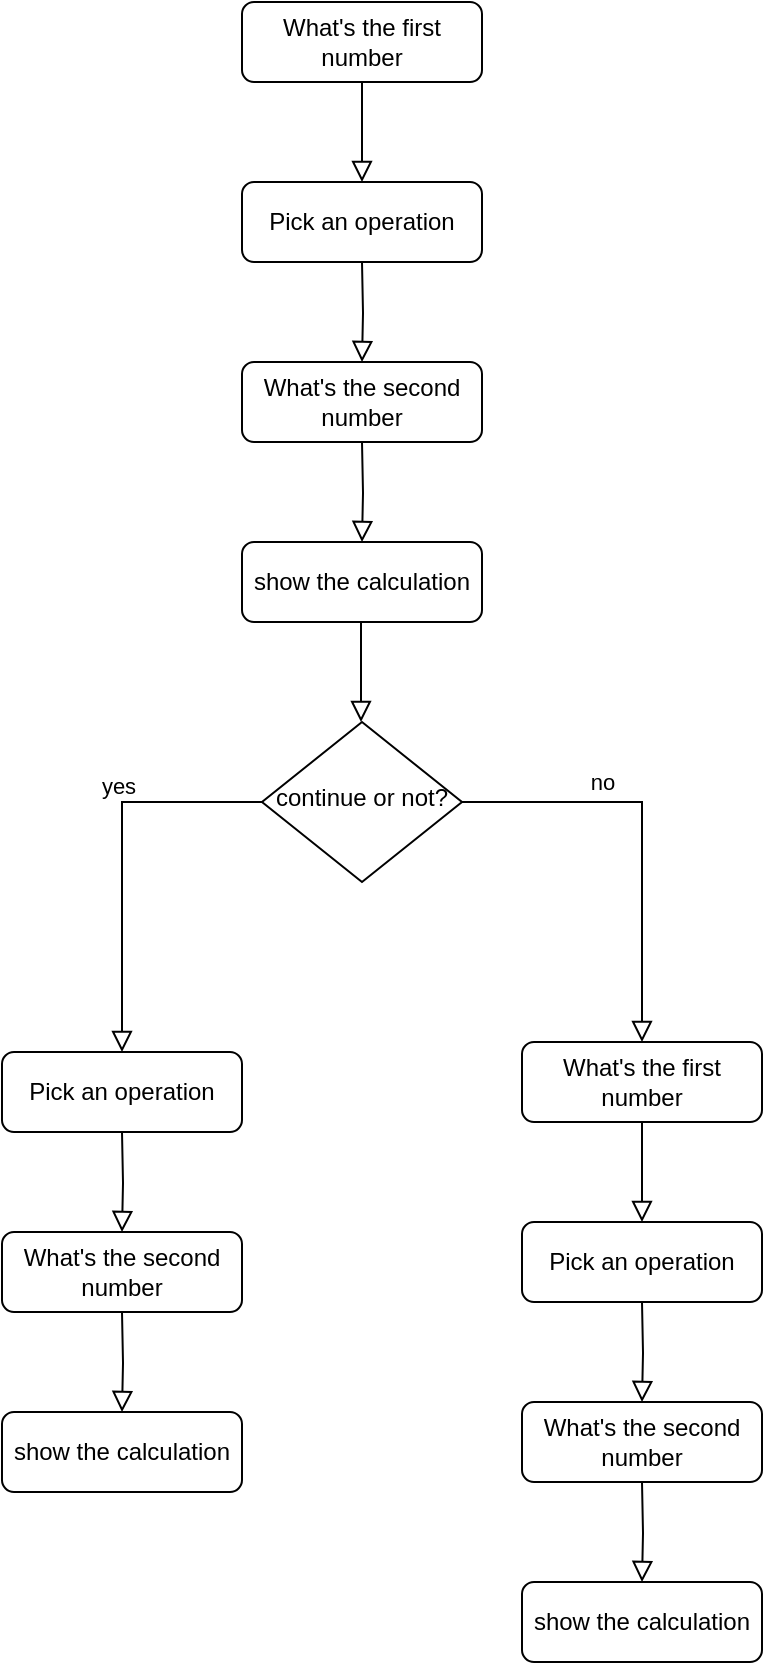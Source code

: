 <mxfile version="24.7.7">
  <diagram id="C5RBs43oDa-KdzZeNtuy" name="Page-1">
    <mxGraphModel dx="717" dy="507" grid="1" gridSize="10" guides="1" tooltips="1" connect="1" arrows="1" fold="1" page="1" pageScale="1" pageWidth="827" pageHeight="1169" math="0" shadow="0">
      <root>
        <mxCell id="WIyWlLk6GJQsqaUBKTNV-0" />
        <mxCell id="WIyWlLk6GJQsqaUBKTNV-1" parent="WIyWlLk6GJQsqaUBKTNV-0" />
        <mxCell id="WIyWlLk6GJQsqaUBKTNV-3" value="What&#39;s the first number" style="rounded=1;whiteSpace=wrap;html=1;fontSize=12;glass=0;strokeWidth=1;shadow=0;" parent="WIyWlLk6GJQsqaUBKTNV-1" vertex="1">
          <mxGeometry x="360" y="65" width="120" height="40" as="geometry" />
        </mxCell>
        <mxCell id="Ws_vSAeLD9kXYyxgBFU9-2" value="" style="rounded=0;html=1;jettySize=auto;orthogonalLoop=1;fontSize=11;endArrow=block;endFill=0;endSize=8;strokeWidth=1;shadow=0;labelBackgroundColor=none;edgeStyle=orthogonalEdgeStyle;exitX=0.5;exitY=1;exitDx=0;exitDy=0;" edge="1" parent="WIyWlLk6GJQsqaUBKTNV-1" source="WIyWlLk6GJQsqaUBKTNV-3" target="Ws_vSAeLD9kXYyxgBFU9-1">
          <mxGeometry x="0.333" y="20" relative="1" as="geometry">
            <mxPoint as="offset" />
            <mxPoint x="420" y="105" as="sourcePoint" />
            <mxPoint x="420" y="175" as="targetPoint" />
          </mxGeometry>
        </mxCell>
        <mxCell id="Ws_vSAeLD9kXYyxgBFU9-1" value="Pick an operation" style="rounded=1;whiteSpace=wrap;html=1;fontSize=12;glass=0;strokeWidth=1;shadow=0;" vertex="1" parent="WIyWlLk6GJQsqaUBKTNV-1">
          <mxGeometry x="360" y="155" width="120" height="40" as="geometry" />
        </mxCell>
        <mxCell id="Ws_vSAeLD9kXYyxgBFU9-4" value="" style="rounded=0;html=1;jettySize=auto;orthogonalLoop=1;fontSize=11;endArrow=block;endFill=0;endSize=8;strokeWidth=1;shadow=0;labelBackgroundColor=none;edgeStyle=orthogonalEdgeStyle;exitX=0.5;exitY=1;exitDx=0;exitDy=0;" edge="1" parent="WIyWlLk6GJQsqaUBKTNV-1" target="Ws_vSAeLD9kXYyxgBFU9-5">
          <mxGeometry x="0.333" y="20" relative="1" as="geometry">
            <mxPoint as="offset" />
            <mxPoint x="420" y="195" as="sourcePoint" />
            <mxPoint x="420" y="265" as="targetPoint" />
          </mxGeometry>
        </mxCell>
        <mxCell id="Ws_vSAeLD9kXYyxgBFU9-5" value="What&#39;s the second number" style="rounded=1;whiteSpace=wrap;html=1;fontSize=12;glass=0;strokeWidth=1;shadow=0;" vertex="1" parent="WIyWlLk6GJQsqaUBKTNV-1">
          <mxGeometry x="360" y="245" width="120" height="40" as="geometry" />
        </mxCell>
        <mxCell id="Ws_vSAeLD9kXYyxgBFU9-6" value="" style="rounded=0;html=1;jettySize=auto;orthogonalLoop=1;fontSize=11;endArrow=block;endFill=0;endSize=8;strokeWidth=1;shadow=0;labelBackgroundColor=none;edgeStyle=orthogonalEdgeStyle;exitX=0.5;exitY=1;exitDx=0;exitDy=0;" edge="1" parent="WIyWlLk6GJQsqaUBKTNV-1" target="Ws_vSAeLD9kXYyxgBFU9-7">
          <mxGeometry x="0.333" y="20" relative="1" as="geometry">
            <mxPoint as="offset" />
            <mxPoint x="420" y="285" as="sourcePoint" />
            <mxPoint x="420" y="355" as="targetPoint" />
          </mxGeometry>
        </mxCell>
        <mxCell id="Ws_vSAeLD9kXYyxgBFU9-7" value="show the calculation" style="rounded=1;whiteSpace=wrap;html=1;fontSize=12;glass=0;strokeWidth=1;shadow=0;" vertex="1" parent="WIyWlLk6GJQsqaUBKTNV-1">
          <mxGeometry x="360" y="335" width="120" height="40" as="geometry" />
        </mxCell>
        <mxCell id="Ws_vSAeLD9kXYyxgBFU9-8" value="continue or not?" style="rhombus;whiteSpace=wrap;html=1;shadow=0;fontFamily=Helvetica;fontSize=12;align=center;strokeWidth=1;spacing=6;spacingTop=-4;" vertex="1" parent="WIyWlLk6GJQsqaUBKTNV-1">
          <mxGeometry x="370" y="425" width="100" height="80" as="geometry" />
        </mxCell>
        <mxCell id="Ws_vSAeLD9kXYyxgBFU9-10" value="" style="rounded=0;html=1;jettySize=auto;orthogonalLoop=1;fontSize=11;endArrow=block;endFill=0;endSize=8;strokeWidth=1;shadow=0;labelBackgroundColor=none;edgeStyle=orthogonalEdgeStyle;exitX=0.5;exitY=1;exitDx=0;exitDy=0;" edge="1" parent="WIyWlLk6GJQsqaUBKTNV-1">
          <mxGeometry x="0.333" y="20" relative="1" as="geometry">
            <mxPoint as="offset" />
            <mxPoint x="419.5" y="375" as="sourcePoint" />
            <mxPoint x="419.5" y="425" as="targetPoint" />
          </mxGeometry>
        </mxCell>
        <mxCell id="Ws_vSAeLD9kXYyxgBFU9-11" value="" style="rounded=0;html=1;jettySize=auto;orthogonalLoop=1;fontSize=11;endArrow=block;endFill=0;endSize=8;strokeWidth=1;shadow=0;labelBackgroundColor=none;edgeStyle=orthogonalEdgeStyle;exitX=0.5;exitY=1;exitDx=0;exitDy=0;" edge="1" parent="WIyWlLk6GJQsqaUBKTNV-1">
          <mxGeometry x="0.333" y="20" relative="1" as="geometry">
            <mxPoint as="offset" />
            <mxPoint x="470" y="465" as="sourcePoint" />
            <mxPoint x="560" y="585" as="targetPoint" />
            <Array as="points">
              <mxPoint x="560" y="465" />
              <mxPoint x="560" y="515" />
            </Array>
          </mxGeometry>
        </mxCell>
        <mxCell id="Ws_vSAeLD9kXYyxgBFU9-12" value="no" style="edgeLabel;html=1;align=center;verticalAlign=middle;resizable=0;points=[];" vertex="1" connectable="0" parent="Ws_vSAeLD9kXYyxgBFU9-11">
          <mxGeometry x="-0.295" y="1" relative="1" as="geometry">
            <mxPoint x="-4" y="-9" as="offset" />
          </mxGeometry>
        </mxCell>
        <mxCell id="Ws_vSAeLD9kXYyxgBFU9-13" value="" style="rounded=0;html=1;jettySize=auto;orthogonalLoop=1;fontSize=11;endArrow=block;endFill=0;endSize=8;strokeWidth=1;shadow=0;labelBackgroundColor=none;edgeStyle=orthogonalEdgeStyle;exitX=0;exitY=0.5;exitDx=0;exitDy=0;" edge="1" parent="WIyWlLk6GJQsqaUBKTNV-1" source="Ws_vSAeLD9kXYyxgBFU9-8">
          <mxGeometry x="0.333" y="20" relative="1" as="geometry">
            <mxPoint as="offset" />
            <mxPoint x="210" y="505" as="sourcePoint" />
            <mxPoint x="300" y="590" as="targetPoint" />
            <Array as="points">
              <mxPoint x="300" y="465" />
            </Array>
          </mxGeometry>
        </mxCell>
        <mxCell id="Ws_vSAeLD9kXYyxgBFU9-14" value="yes" style="edgeLabel;html=1;align=center;verticalAlign=middle;resizable=0;points=[];" vertex="1" connectable="0" parent="Ws_vSAeLD9kXYyxgBFU9-13">
          <mxGeometry x="-0.295" y="1" relative="1" as="geometry">
            <mxPoint x="-4" y="-9" as="offset" />
          </mxGeometry>
        </mxCell>
        <mxCell id="Ws_vSAeLD9kXYyxgBFU9-16" value="What&#39;s the first number" style="rounded=1;whiteSpace=wrap;html=1;fontSize=12;glass=0;strokeWidth=1;shadow=0;" vertex="1" parent="WIyWlLk6GJQsqaUBKTNV-1">
          <mxGeometry x="500" y="585" width="120" height="40" as="geometry" />
        </mxCell>
        <mxCell id="Ws_vSAeLD9kXYyxgBFU9-17" value="" style="rounded=0;html=1;jettySize=auto;orthogonalLoop=1;fontSize=11;endArrow=block;endFill=0;endSize=8;strokeWidth=1;shadow=0;labelBackgroundColor=none;edgeStyle=orthogonalEdgeStyle;exitX=0.5;exitY=1;exitDx=0;exitDy=0;" edge="1" parent="WIyWlLk6GJQsqaUBKTNV-1" source="Ws_vSAeLD9kXYyxgBFU9-16" target="Ws_vSAeLD9kXYyxgBFU9-18">
          <mxGeometry x="0.333" y="20" relative="1" as="geometry">
            <mxPoint as="offset" />
            <mxPoint x="560" y="625" as="sourcePoint" />
            <mxPoint x="560" y="695" as="targetPoint" />
          </mxGeometry>
        </mxCell>
        <mxCell id="Ws_vSAeLD9kXYyxgBFU9-18" value="Pick an operation" style="rounded=1;whiteSpace=wrap;html=1;fontSize=12;glass=0;strokeWidth=1;shadow=0;" vertex="1" parent="WIyWlLk6GJQsqaUBKTNV-1">
          <mxGeometry x="500" y="675" width="120" height="40" as="geometry" />
        </mxCell>
        <mxCell id="Ws_vSAeLD9kXYyxgBFU9-19" value="" style="rounded=0;html=1;jettySize=auto;orthogonalLoop=1;fontSize=11;endArrow=block;endFill=0;endSize=8;strokeWidth=1;shadow=0;labelBackgroundColor=none;edgeStyle=orthogonalEdgeStyle;exitX=0.5;exitY=1;exitDx=0;exitDy=0;" edge="1" parent="WIyWlLk6GJQsqaUBKTNV-1" target="Ws_vSAeLD9kXYyxgBFU9-20">
          <mxGeometry x="0.333" y="20" relative="1" as="geometry">
            <mxPoint as="offset" />
            <mxPoint x="560" y="715" as="sourcePoint" />
            <mxPoint x="560" y="785" as="targetPoint" />
          </mxGeometry>
        </mxCell>
        <mxCell id="Ws_vSAeLD9kXYyxgBFU9-20" value="What&#39;s the second number" style="rounded=1;whiteSpace=wrap;html=1;fontSize=12;glass=0;strokeWidth=1;shadow=0;" vertex="1" parent="WIyWlLk6GJQsqaUBKTNV-1">
          <mxGeometry x="500" y="765" width="120" height="40" as="geometry" />
        </mxCell>
        <mxCell id="Ws_vSAeLD9kXYyxgBFU9-21" value="" style="rounded=0;html=1;jettySize=auto;orthogonalLoop=1;fontSize=11;endArrow=block;endFill=0;endSize=8;strokeWidth=1;shadow=0;labelBackgroundColor=none;edgeStyle=orthogonalEdgeStyle;exitX=0.5;exitY=1;exitDx=0;exitDy=0;" edge="1" parent="WIyWlLk6GJQsqaUBKTNV-1" target="Ws_vSAeLD9kXYyxgBFU9-22">
          <mxGeometry x="0.333" y="20" relative="1" as="geometry">
            <mxPoint as="offset" />
            <mxPoint x="560" y="805" as="sourcePoint" />
            <mxPoint x="560" y="875" as="targetPoint" />
          </mxGeometry>
        </mxCell>
        <mxCell id="Ws_vSAeLD9kXYyxgBFU9-22" value="show the calculation" style="rounded=1;whiteSpace=wrap;html=1;fontSize=12;glass=0;strokeWidth=1;shadow=0;" vertex="1" parent="WIyWlLk6GJQsqaUBKTNV-1">
          <mxGeometry x="500" y="855" width="120" height="40" as="geometry" />
        </mxCell>
        <mxCell id="Ws_vSAeLD9kXYyxgBFU9-23" value="Pick an operation" style="rounded=1;whiteSpace=wrap;html=1;fontSize=12;glass=0;strokeWidth=1;shadow=0;" vertex="1" parent="WIyWlLk6GJQsqaUBKTNV-1">
          <mxGeometry x="240" y="590" width="120" height="40" as="geometry" />
        </mxCell>
        <mxCell id="Ws_vSAeLD9kXYyxgBFU9-24" value="" style="rounded=0;html=1;jettySize=auto;orthogonalLoop=1;fontSize=11;endArrow=block;endFill=0;endSize=8;strokeWidth=1;shadow=0;labelBackgroundColor=none;edgeStyle=orthogonalEdgeStyle;exitX=0.5;exitY=1;exitDx=0;exitDy=0;" edge="1" parent="WIyWlLk6GJQsqaUBKTNV-1" target="Ws_vSAeLD9kXYyxgBFU9-25">
          <mxGeometry x="0.333" y="20" relative="1" as="geometry">
            <mxPoint as="offset" />
            <mxPoint x="300" y="630" as="sourcePoint" />
            <mxPoint x="300" y="700" as="targetPoint" />
          </mxGeometry>
        </mxCell>
        <mxCell id="Ws_vSAeLD9kXYyxgBFU9-25" value="What&#39;s the second number" style="rounded=1;whiteSpace=wrap;html=1;fontSize=12;glass=0;strokeWidth=1;shadow=0;" vertex="1" parent="WIyWlLk6GJQsqaUBKTNV-1">
          <mxGeometry x="240" y="680" width="120" height="40" as="geometry" />
        </mxCell>
        <mxCell id="Ws_vSAeLD9kXYyxgBFU9-26" value="" style="rounded=0;html=1;jettySize=auto;orthogonalLoop=1;fontSize=11;endArrow=block;endFill=0;endSize=8;strokeWidth=1;shadow=0;labelBackgroundColor=none;edgeStyle=orthogonalEdgeStyle;exitX=0.5;exitY=1;exitDx=0;exitDy=0;" edge="1" parent="WIyWlLk6GJQsqaUBKTNV-1" target="Ws_vSAeLD9kXYyxgBFU9-27">
          <mxGeometry x="0.333" y="20" relative="1" as="geometry">
            <mxPoint as="offset" />
            <mxPoint x="300" y="720" as="sourcePoint" />
            <mxPoint x="300" y="790" as="targetPoint" />
          </mxGeometry>
        </mxCell>
        <mxCell id="Ws_vSAeLD9kXYyxgBFU9-27" value="show the calculation" style="rounded=1;whiteSpace=wrap;html=1;fontSize=12;glass=0;strokeWidth=1;shadow=0;" vertex="1" parent="WIyWlLk6GJQsqaUBKTNV-1">
          <mxGeometry x="240" y="770" width="120" height="40" as="geometry" />
        </mxCell>
      </root>
    </mxGraphModel>
  </diagram>
</mxfile>
